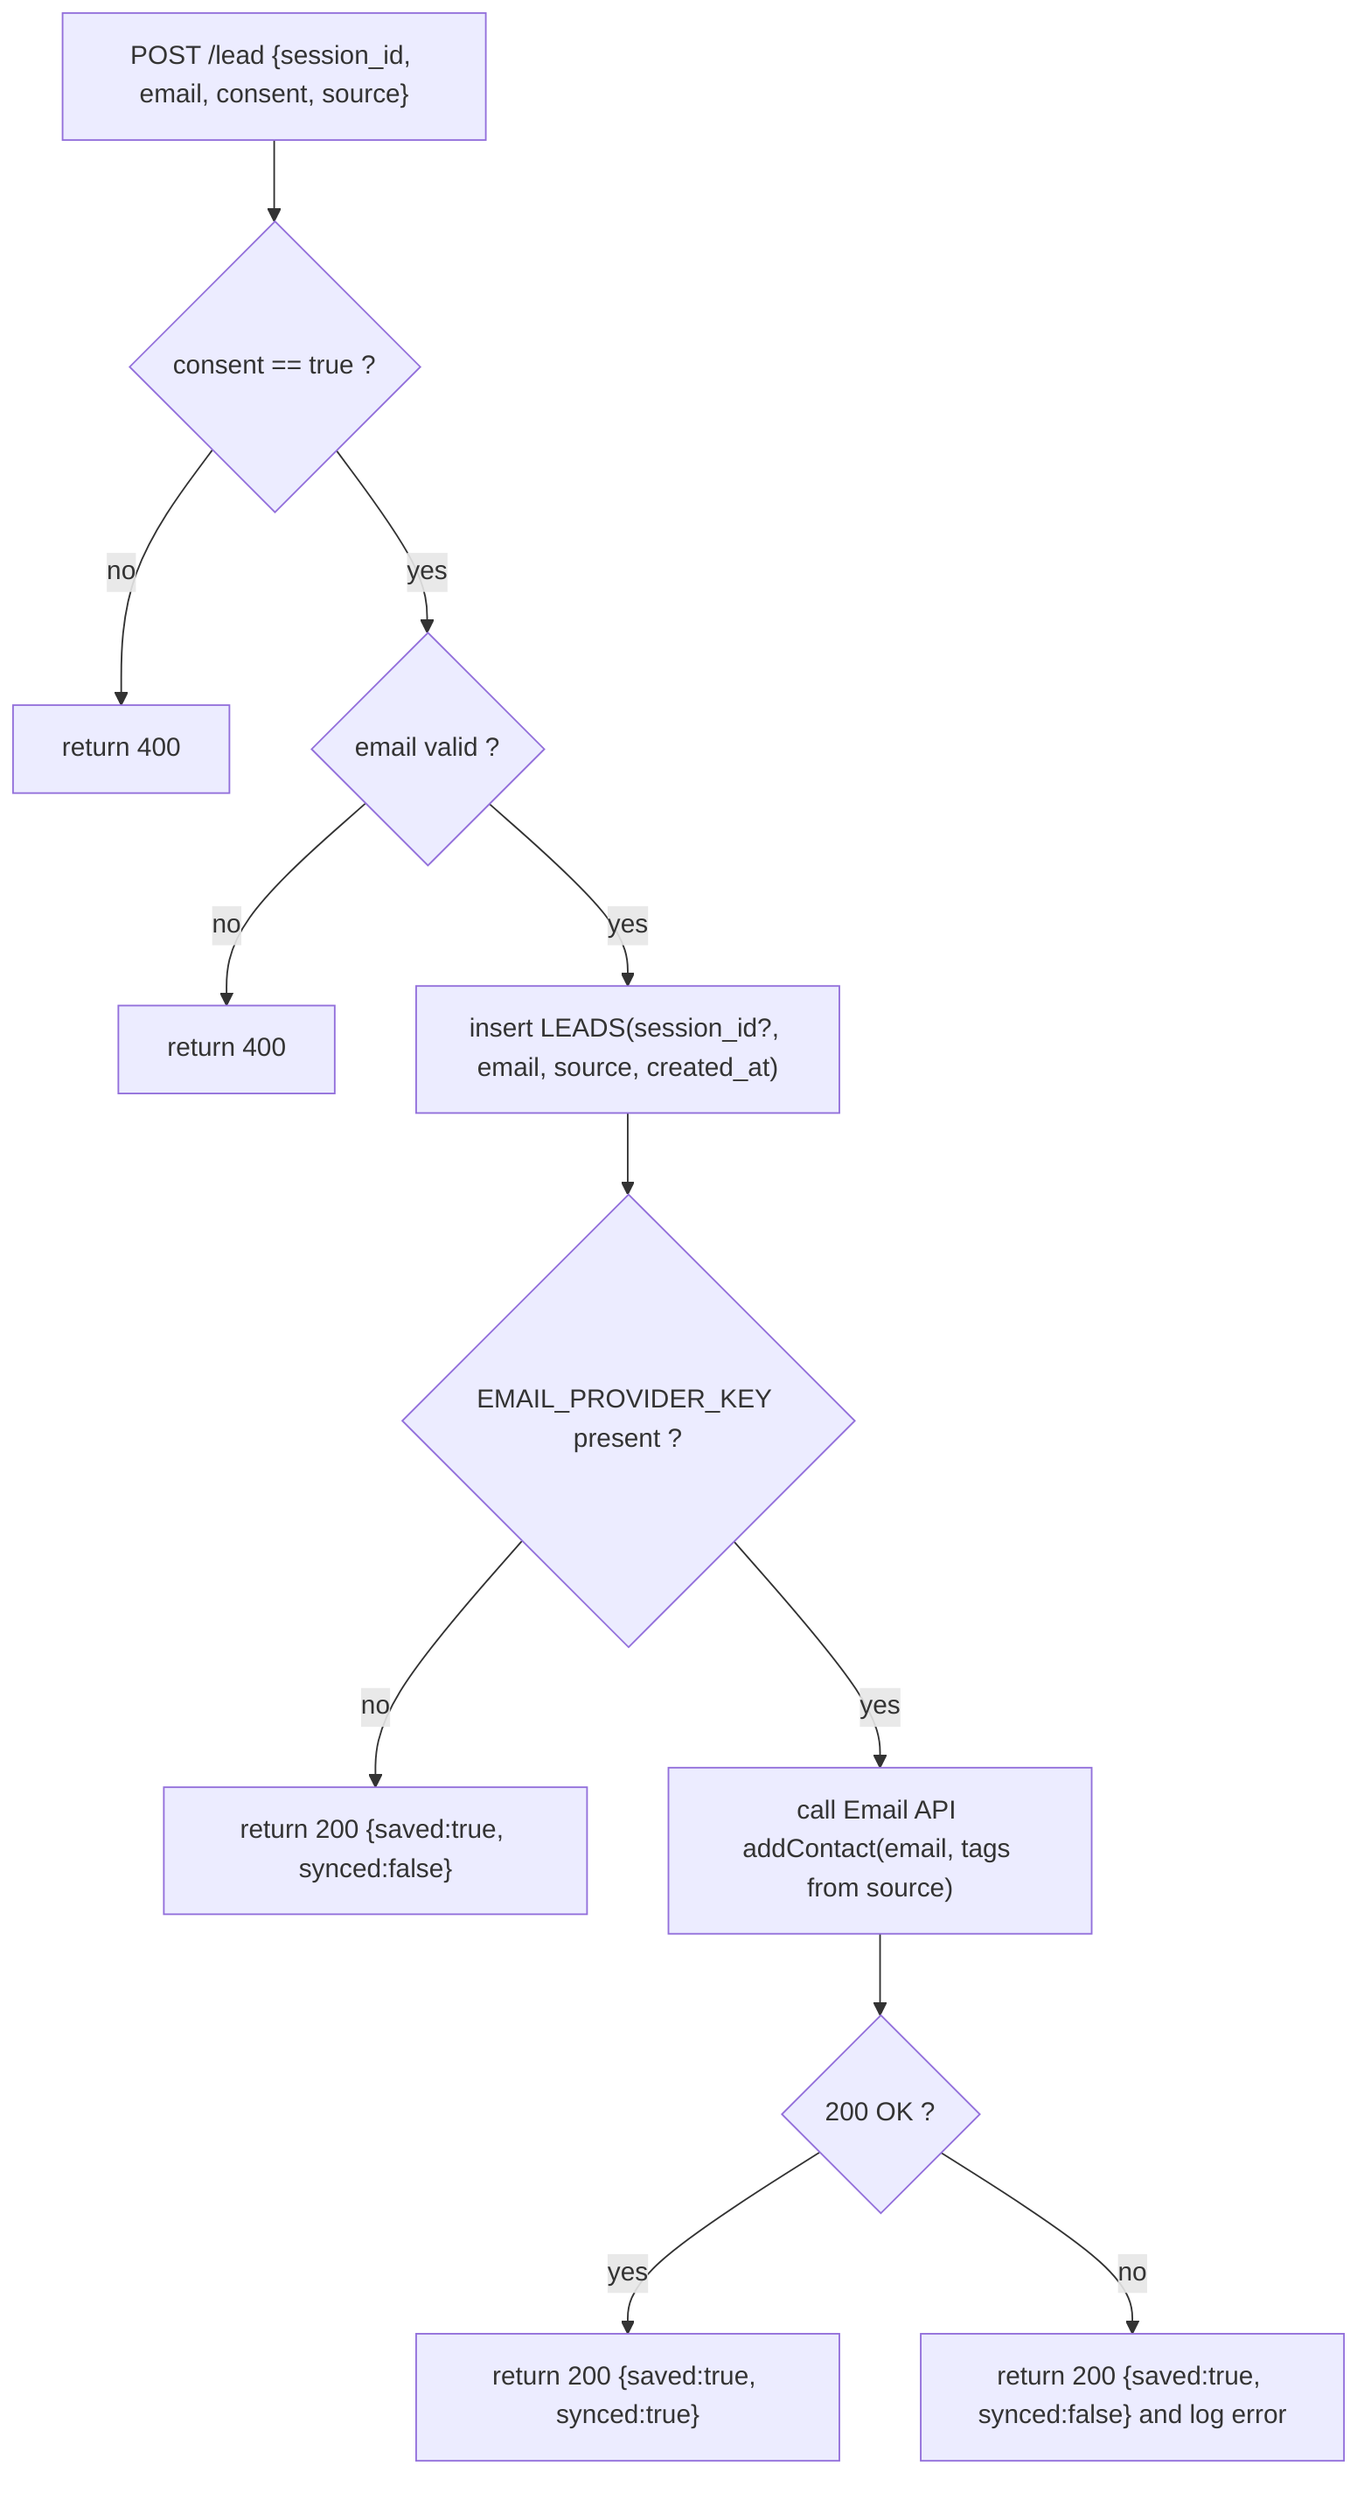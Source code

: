 flowchart TD
  A["POST /lead {session_id, email, consent, source}"] --> B{"consent == true ?"}
  B -- no --> BX["return 400"]
  B -- yes --> C{"email valid ?"}
  C -- no --> CX["return 400"]
  C -- yes --> D["insert LEADS(session_id?, email, source, created_at)"]
  D --> E{"EMAIL_PROVIDER_KEY present ?"}
  E -- no --> F["return 200 {saved:true, synced:false}"]
  E -- yes --> G["call Email API addContact(email, tags from source)"]
  G --> H{"200 OK ?"}
  H -- yes --> I["return 200 {saved:true, synced:true}"]
  H -- no --> J["return 200 {saved:true, synced:false} and log error"]
